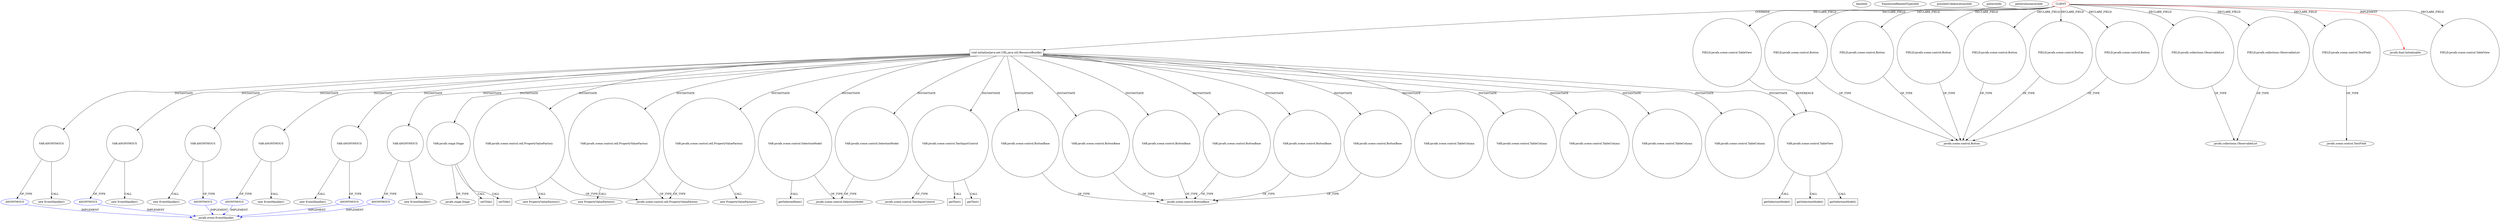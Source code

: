 digraph {
baseInfo[graphId=1634,category="pattern",isAnonymous=false,possibleRelation=true]
frameworkRelatedTypesInfo[0="javafx.fxml.Initializable"]
possibleCollaborationsInfo[0="1634~INSTANTIATION-OVERRIDING_METHOD_DECLARATION-~javafx.fxml.Initializable ~javafx.event.EventHandler ~false~true",1="1634~INSTANTIATION-OVERRIDING_METHOD_DECLARATION-~javafx.fxml.Initializable ~javafx.event.EventHandler ~false~true",2="1634~INSTANTIATION-OVERRIDING_METHOD_DECLARATION-~javafx.fxml.Initializable ~javafx.event.EventHandler ~false~true",3="1634~INSTANTIATION-OVERRIDING_METHOD_DECLARATION-~javafx.fxml.Initializable ~javafx.event.EventHandler ~false~true",4="1634~INSTANTIATION-OVERRIDING_METHOD_DECLARATION-~javafx.fxml.Initializable ~javafx.event.EventHandler ~false~true",5="1634~INSTANTIATION-OVERRIDING_METHOD_DECLARATION-~javafx.fxml.Initializable ~javafx.event.EventHandler ~false~true"]
patternInfo[frequency=2.0,patternRootClient=0]
patternInstancesInfo[0="diogocs1-FPessoais~/diogocs1-FPessoais/FPessoais-master/FinancasPessoais/src/app/controllers/HomeController.java~HomeController~2490",1="crosswords-testEnvironment~/crosswords-testEnvironment/testEnvironment-master/src/GUI/MainController.java~MainController~2315"]
86[label="javafx.scene.control.cell.PropertyValueFactory",vertexType="FRAMEWORK_CLASS_TYPE",isFrameworkType=false]
91[label="VAR:javafx.scene.control.cell.PropertyValueFactory",vertexType="VARIABLE_EXPRESION",isFrameworkType=false,shape=circle]
54[label="void initialize(java.net.URL,java.util.ResourceBundle)",vertexType="OVERRIDING_METHOD_DECLARATION",isFrameworkType=false,shape=box]
0[label="CLIENT",vertexType="ROOT_CLIENT_CLASS_DECLARATION",isFrameworkType=false,color=red]
38[label="FIELD:javafx.scene.control.Button",vertexType="FIELD_DECLARATION",isFrameworkType=false,shape=circle]
14[label="FIELD:javafx.scene.control.Button",vertexType="FIELD_DECLARATION",isFrameworkType=false,shape=circle]
2[label="FIELD:javafx.scene.control.Button",vertexType="FIELD_DECLARATION",isFrameworkType=false,shape=circle]
32[label="FIELD:javafx.scene.control.Button",vertexType="FIELD_DECLARATION",isFrameworkType=false,shape=circle]
44[label="FIELD:javafx.scene.control.Button",vertexType="FIELD_DECLARATION",isFrameworkType=false,shape=circle]
16[label="FIELD:javafx.scene.control.Button",vertexType="FIELD_DECLARATION",isFrameworkType=false,shape=circle]
12[label="FIELD:javafx.collections.ObservableList",vertexType="FIELD_DECLARATION",isFrameworkType=false,shape=circle]
13[label="javafx.collections.ObservableList",vertexType="FRAMEWORK_INTERFACE_TYPE",isFrameworkType=false]
34[label="FIELD:javafx.collections.ObservableList",vertexType="FIELD_DECLARATION",isFrameworkType=false,shape=circle]
301[label="VAR:javafx.scene.control.SelectionModel",vertexType="VARIABLE_EXPRESION",isFrameworkType=false,shape=circle]
302[label="getSelectedItem()",vertexType="INSIDE_CALL",isFrameworkType=false,shape=box]
116[label="javafx.scene.control.SelectionModel",vertexType="FRAMEWORK_CLASS_TYPE",isFrameworkType=false]
114[label="VAR:javafx.scene.control.SelectionModel",vertexType="VARIABLE_EXPRESION",isFrameworkType=false,shape=circle]
90[label="new PropertyValueFactory()",vertexType="CONSTRUCTOR_CALL",isFrameworkType=false]
276[label="VAR:javafx.scene.control.TextInputControl",vertexType="VARIABLE_EXPRESION",isFrameworkType=false,shape=circle]
230[label="VAR:javafx.scene.control.ButtonBase",vertexType="VARIABLE_EXPRESION",isFrameworkType=false,shape=circle]
109[label="javafx.scene.control.ButtonBase",vertexType="FRAMEWORK_CLASS_TYPE",isFrameworkType=false]
244[label="VAR:javafx.scene.control.ButtonBase",vertexType="VARIABLE_EXPRESION",isFrameworkType=false,shape=circle]
192[label="VAR:javafx.scene.control.ButtonBase",vertexType="VARIABLE_EXPRESION",isFrameworkType=false,shape=circle]
107[label="VAR:javafx.scene.control.ButtonBase",vertexType="VARIABLE_EXPRESION",isFrameworkType=false,shape=circle]
219[label="VAR:javafx.scene.control.ButtonBase",vertexType="VARIABLE_EXPRESION",isFrameworkType=false,shape=circle]
294[label="VAR:javafx.scene.control.ButtonBase",vertexType="VARIABLE_EXPRESION",isFrameworkType=false,shape=circle]
3[label="javafx.scene.control.Button",vertexType="FRAMEWORK_CLASS_TYPE",isFrameworkType=false]
218[label="javafx.scene.control.TextInputControl",vertexType="FRAMEWORK_CLASS_TYPE",isFrameworkType=false]
50[label="FIELD:javafx.scene.control.TextField",vertexType="FIELD_DECLARATION",isFrameworkType=false,shape=circle]
85[label="VAR:javafx.scene.control.cell.PropertyValueFactory",vertexType="VARIABLE_EXPRESION",isFrameworkType=false,shape=circle]
84[label="new PropertyValueFactory()",vertexType="CONSTRUCTOR_CALL",isFrameworkType=false]
97[label="VAR:javafx.scene.control.cell.PropertyValueFactory",vertexType="VARIABLE_EXPRESION",isFrameworkType=false,shape=circle]
96[label="new PropertyValueFactory()",vertexType="CONSTRUCTOR_CALL",isFrameworkType=false]
277[label="getText()",vertexType="INSIDE_CALL",isFrameworkType=false,shape=box]
280[label="getText()",vertexType="INSIDE_CALL",isFrameworkType=false,shape=box]
223[label="VAR:ANONYMOUS",vertexType="VARIABLE_EXPRESION",isFrameworkType=false,shape=circle]
224[label="ANONYMOUS",vertexType="REFERENCE_ANONYMOUS_DECLARATION",isFrameworkType=false,color=blue]
222[label="new EventHandler()",vertexType="CONSTRUCTOR_CALL",isFrameworkType=false]
113[label="javafx.event.EventHandler",vertexType="FRAMEWORK_INTERFACE_TYPE",isFrameworkType=false]
249[label="ANONYMOUS",vertexType="REFERENCE_ANONYMOUS_DECLARATION",isFrameworkType=false,color=blue]
299[label="ANONYMOUS",vertexType="REFERENCE_ANONYMOUS_DECLARATION",isFrameworkType=false,color=blue]
197[label="ANONYMOUS",vertexType="REFERENCE_ANONYMOUS_DECLARATION",isFrameworkType=false,color=blue]
235[label="ANONYMOUS",vertexType="REFERENCE_ANONYMOUS_DECLARATION",isFrameworkType=false,color=blue]
112[label="ANONYMOUS",vertexType="REFERENCE_ANONYMOUS_DECLARATION",isFrameworkType=false,color=blue]
298[label="VAR:ANONYMOUS",vertexType="VARIABLE_EXPRESION",isFrameworkType=false,shape=circle]
297[label="new EventHandler()",vertexType="CONSTRUCTOR_CALL",isFrameworkType=false]
111[label="VAR:ANONYMOUS",vertexType="VARIABLE_EXPRESION",isFrameworkType=false,shape=circle]
110[label="new EventHandler()",vertexType="CONSTRUCTOR_CALL",isFrameworkType=false]
248[label="VAR:ANONYMOUS",vertexType="VARIABLE_EXPRESION",isFrameworkType=false,shape=circle]
247[label="new EventHandler()",vertexType="CONSTRUCTOR_CALL",isFrameworkType=false]
234[label="VAR:ANONYMOUS",vertexType="VARIABLE_EXPRESION",isFrameworkType=false,shape=circle]
233[label="new EventHandler()",vertexType="CONSTRUCTOR_CALL",isFrameworkType=false]
196[label="VAR:ANONYMOUS",vertexType="VARIABLE_EXPRESION",isFrameworkType=false,shape=circle]
195[label="new EventHandler()",vertexType="CONSTRUCTOR_CALL",isFrameworkType=false]
1[label="javafx.fxml.Initializable",vertexType="FRAMEWORK_INTERFACE_TYPE",isFrameworkType=false]
120[label="VAR:javafx.stage.Stage",vertexType="VARIABLE_EXPRESION",isFrameworkType=false,shape=circle]
284[label="setTitle()",vertexType="INSIDE_CALL",isFrameworkType=false,shape=box]
181[label="setTitle()",vertexType="INSIDE_CALL",isFrameworkType=false,shape=box]
121[label="javafx.stage.Stage",vertexType="FRAMEWORK_CLASS_TYPE",isFrameworkType=false]
9[label="javafx.scene.control.TextField",vertexType="FRAMEWORK_CLASS_TYPE",isFrameworkType=false]
102[label="VAR:javafx.scene.control.TableView",vertexType="VARIABLE_EXPRESION",isFrameworkType=false,shape=circle]
305[label="getSelectionModel()",vertexType="INSIDE_CALL",isFrameworkType=false,shape=box]
118[label="getSelectionModel()",vertexType="INSIDE_CALL",isFrameworkType=false,shape=box]
103[label="getSelectionModel()",vertexType="INSIDE_CALL",isFrameworkType=false,shape=box]
10[label="FIELD:javafx.scene.control.TableView",vertexType="FIELD_DECLARATION",isFrameworkType=false,shape=circle]
30[label="FIELD:javafx.scene.control.TableView",vertexType="FIELD_DECLARATION",isFrameworkType=false,shape=circle]
78[label="VAR:javafx.scene.control.TableColumn",vertexType="VARIABLE_EXPRESION",isFrameworkType=false,shape=circle]
58[label="VAR:javafx.scene.control.TableColumn",vertexType="VARIABLE_EXPRESION",isFrameworkType=false,shape=circle]
81[label="VAR:javafx.scene.control.TableColumn",vertexType="VARIABLE_EXPRESION",isFrameworkType=false,shape=circle]
55[label="VAR:javafx.scene.control.TableColumn",vertexType="VARIABLE_EXPRESION",isFrameworkType=false,shape=circle]
93[label="VAR:javafx.scene.control.TableColumn",vertexType="VARIABLE_EXPRESION",isFrameworkType=false,shape=circle]
2->3[label="OF_TYPE"]
219->109[label="OF_TYPE"]
276->277[label="CALL"]
54->244[label="INSTANTIATE"]
54->114[label="INSTANTIATE"]
91->90[label="CALL"]
120->284[label="CALL"]
85->84[label="CALL"]
114->116[label="OF_TYPE"]
91->86[label="OF_TYPE"]
97->96[label="CALL"]
54->107[label="INSTANTIATE"]
54->111[label="INSTANTIATE"]
294->109[label="OF_TYPE"]
54->234[label="INSTANTIATE"]
38->3[label="OF_TYPE"]
0->30[label="DECLARE_FIELD"]
54->93[label="INSTANTIATE"]
299->113[label="IMPLEMENT",color=blue]
54->196[label="INSTANTIATE"]
107->109[label="OF_TYPE"]
301->116[label="OF_TYPE"]
298->299[label="OF_TYPE"]
54->78[label="INSTANTIATE"]
54->223[label="INSTANTIATE"]
192->109[label="OF_TYPE"]
0->2[label="DECLARE_FIELD"]
102->305[label="CALL"]
54->97[label="INSTANTIATE"]
0->34[label="DECLARE_FIELD"]
0->50[label="DECLARE_FIELD"]
12->13[label="OF_TYPE"]
0->32[label="DECLARE_FIELD"]
54->298[label="INSTANTIATE"]
54->102[label="INSTANTIATE"]
54->55[label="INSTANTIATE"]
0->14[label="DECLARE_FIELD"]
111->110[label="CALL"]
54->58[label="INSTANTIATE"]
223->222[label="CALL"]
249->113[label="IMPLEMENT",color=blue]
14->3[label="OF_TYPE"]
111->112[label="OF_TYPE"]
224->113[label="IMPLEMENT",color=blue]
54->276[label="INSTANTIATE"]
54->85[label="INSTANTIATE"]
0->16[label="DECLARE_FIELD"]
244->109[label="OF_TYPE"]
0->12[label="DECLARE_FIELD"]
34->13[label="OF_TYPE"]
32->3[label="OF_TYPE"]
85->86[label="OF_TYPE"]
120->121[label="OF_TYPE"]
54->120[label="INSTANTIATE"]
50->9[label="OF_TYPE"]
196->197[label="OF_TYPE"]
54->219[label="INSTANTIATE"]
230->109[label="OF_TYPE"]
235->113[label="IMPLEMENT",color=blue]
54->81[label="INSTANTIATE"]
223->224[label="OF_TYPE"]
54->294[label="INSTANTIATE"]
276->280[label="CALL"]
54->301[label="INSTANTIATE"]
248->247[label="CALL"]
196->195[label="CALL"]
234->235[label="OF_TYPE"]
0->54[label="OVERRIDE"]
44->3[label="OF_TYPE"]
276->218[label="OF_TYPE"]
54->192[label="INSTANTIATE"]
120->181[label="CALL"]
16->3[label="OF_TYPE"]
54->230[label="INSTANTIATE"]
0->10[label="DECLARE_FIELD"]
54->248[label="INSTANTIATE"]
97->86[label="OF_TYPE"]
234->233[label="CALL"]
30->102[label="REFERENCE"]
248->249[label="OF_TYPE"]
197->113[label="IMPLEMENT",color=blue]
0->44[label="DECLARE_FIELD"]
301->302[label="CALL"]
54->91[label="INSTANTIATE"]
0->38[label="DECLARE_FIELD"]
112->113[label="IMPLEMENT",color=blue]
298->297[label="CALL"]
102->118[label="CALL"]
0->1[label="IMPLEMENT",color=red]
102->103[label="CALL"]
}
